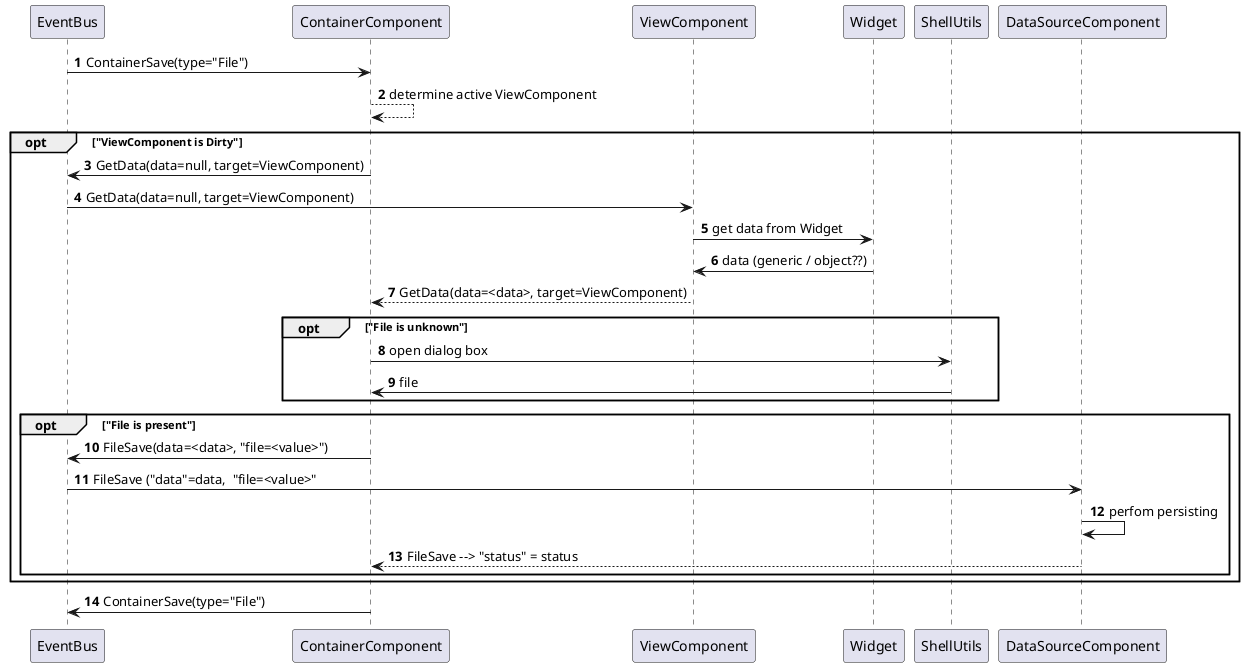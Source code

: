 @startuml
'https://plantuml.com/sequence-diagram

autonumber

participant EventBus
participant ContainerComponent
participant ViewComponent
participant Widget
participant ShellUtils
participant DataSourceComponent



EventBus -> ContainerComponent : ContainerSave(type="File")
ContainerComponent --> ContainerComponent : determine active ViewComponent

opt  "ViewComponent is Dirty"
    ContainerComponent -> EventBus : GetData(data=null, target=ViewComponent)
    EventBus ->ViewComponent : GetData(data=null, target=ViewComponent)
    ViewComponent -> Widget : get data from Widget
    Widget -> ViewComponent : data (generic / object??)
    ViewComponent --> ContainerComponent :  GetData(data=<data>, target=ViewComponent)
    opt "File is unknown"
        ContainerComponent -> ShellUtils : open dialog box
        ShellUtils -> ContainerComponent : file
    end opt

    opt "File is present"
        ContainerComponent -> EventBus : FileSave(data=<data>, "file=<value>")
        EventBus -> DataSourceComponent : FileSave ("data"=data,  "file=<value>"
        DataSourceComponent -> DataSourceComponent : perfom persisting
        DataSourceComponent --> ContainerComponent : FileSave --> "status" = status
    end opt
end opt
ContainerComponent -> EventBus : ContainerSave(type="File")
@enduml